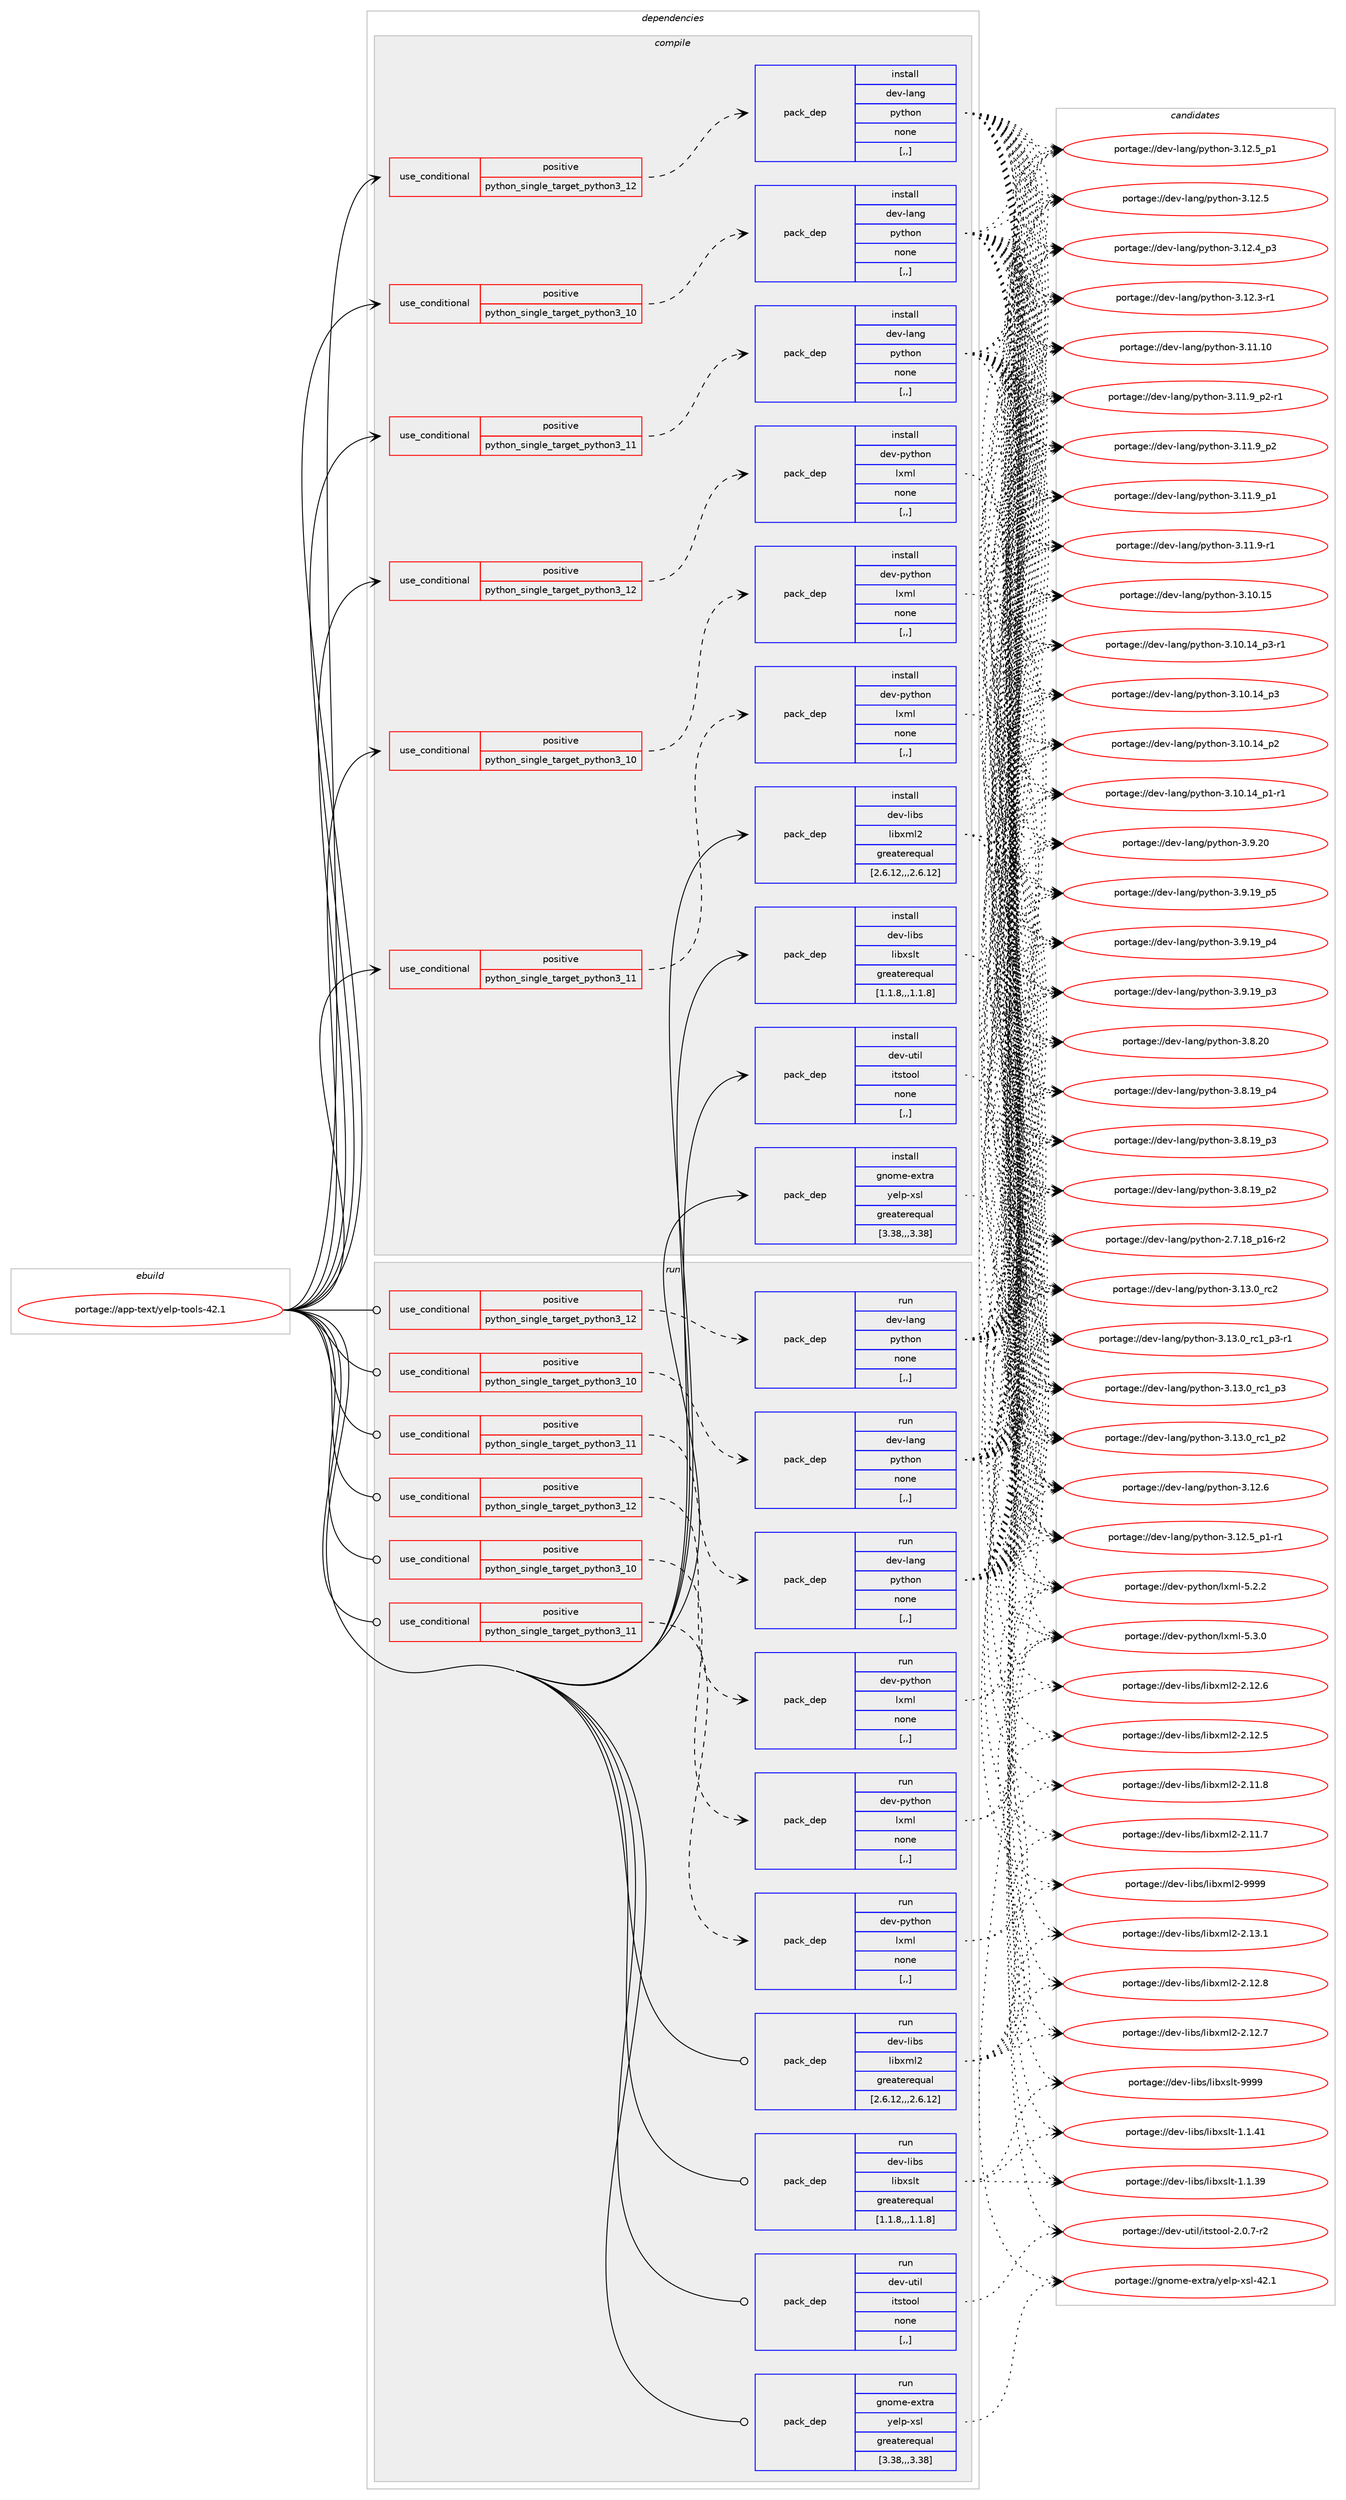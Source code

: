 digraph prolog {

# *************
# Graph options
# *************

newrank=true;
concentrate=true;
compound=true;
graph [rankdir=LR,fontname=Helvetica,fontsize=10,ranksep=1.5];#, ranksep=2.5, nodesep=0.2];
edge  [arrowhead=vee];
node  [fontname=Helvetica,fontsize=10];

# **********
# The ebuild
# **********

subgraph cluster_leftcol {
color=gray;
label=<<i>ebuild</i>>;
id [label="portage://app-text/yelp-tools-42.1", color=red, width=4, href="../app-text/yelp-tools-42.1.svg"];
}

# ****************
# The dependencies
# ****************

subgraph cluster_midcol {
color=gray;
label=<<i>dependencies</i>>;
subgraph cluster_compile {
fillcolor="#eeeeee";
style=filled;
label=<<i>compile</i>>;
subgraph cond146148 {
dependency554100 [label=<<TABLE BORDER="0" CELLBORDER="1" CELLSPACING="0" CELLPADDING="4"><TR><TD ROWSPAN="3" CELLPADDING="10">use_conditional</TD></TR><TR><TD>positive</TD></TR><TR><TD>python_single_target_python3_10</TD></TR></TABLE>>, shape=none, color=red];
subgraph pack403832 {
dependency554101 [label=<<TABLE BORDER="0" CELLBORDER="1" CELLSPACING="0" CELLPADDING="4" WIDTH="220"><TR><TD ROWSPAN="6" CELLPADDING="30">pack_dep</TD></TR><TR><TD WIDTH="110">install</TD></TR><TR><TD>dev-lang</TD></TR><TR><TD>python</TD></TR><TR><TD>none</TD></TR><TR><TD>[,,]</TD></TR></TABLE>>, shape=none, color=blue];
}
dependency554100:e -> dependency554101:w [weight=20,style="dashed",arrowhead="vee"];
}
id:e -> dependency554100:w [weight=20,style="solid",arrowhead="vee"];
subgraph cond146149 {
dependency554102 [label=<<TABLE BORDER="0" CELLBORDER="1" CELLSPACING="0" CELLPADDING="4"><TR><TD ROWSPAN="3" CELLPADDING="10">use_conditional</TD></TR><TR><TD>positive</TD></TR><TR><TD>python_single_target_python3_10</TD></TR></TABLE>>, shape=none, color=red];
subgraph pack403833 {
dependency554103 [label=<<TABLE BORDER="0" CELLBORDER="1" CELLSPACING="0" CELLPADDING="4" WIDTH="220"><TR><TD ROWSPAN="6" CELLPADDING="30">pack_dep</TD></TR><TR><TD WIDTH="110">install</TD></TR><TR><TD>dev-python</TD></TR><TR><TD>lxml</TD></TR><TR><TD>none</TD></TR><TR><TD>[,,]</TD></TR></TABLE>>, shape=none, color=blue];
}
dependency554102:e -> dependency554103:w [weight=20,style="dashed",arrowhead="vee"];
}
id:e -> dependency554102:w [weight=20,style="solid",arrowhead="vee"];
subgraph cond146150 {
dependency554104 [label=<<TABLE BORDER="0" CELLBORDER="1" CELLSPACING="0" CELLPADDING="4"><TR><TD ROWSPAN="3" CELLPADDING="10">use_conditional</TD></TR><TR><TD>positive</TD></TR><TR><TD>python_single_target_python3_11</TD></TR></TABLE>>, shape=none, color=red];
subgraph pack403834 {
dependency554105 [label=<<TABLE BORDER="0" CELLBORDER="1" CELLSPACING="0" CELLPADDING="4" WIDTH="220"><TR><TD ROWSPAN="6" CELLPADDING="30">pack_dep</TD></TR><TR><TD WIDTH="110">install</TD></TR><TR><TD>dev-lang</TD></TR><TR><TD>python</TD></TR><TR><TD>none</TD></TR><TR><TD>[,,]</TD></TR></TABLE>>, shape=none, color=blue];
}
dependency554104:e -> dependency554105:w [weight=20,style="dashed",arrowhead="vee"];
}
id:e -> dependency554104:w [weight=20,style="solid",arrowhead="vee"];
subgraph cond146151 {
dependency554106 [label=<<TABLE BORDER="0" CELLBORDER="1" CELLSPACING="0" CELLPADDING="4"><TR><TD ROWSPAN="3" CELLPADDING="10">use_conditional</TD></TR><TR><TD>positive</TD></TR><TR><TD>python_single_target_python3_11</TD></TR></TABLE>>, shape=none, color=red];
subgraph pack403835 {
dependency554107 [label=<<TABLE BORDER="0" CELLBORDER="1" CELLSPACING="0" CELLPADDING="4" WIDTH="220"><TR><TD ROWSPAN="6" CELLPADDING="30">pack_dep</TD></TR><TR><TD WIDTH="110">install</TD></TR><TR><TD>dev-python</TD></TR><TR><TD>lxml</TD></TR><TR><TD>none</TD></TR><TR><TD>[,,]</TD></TR></TABLE>>, shape=none, color=blue];
}
dependency554106:e -> dependency554107:w [weight=20,style="dashed",arrowhead="vee"];
}
id:e -> dependency554106:w [weight=20,style="solid",arrowhead="vee"];
subgraph cond146152 {
dependency554108 [label=<<TABLE BORDER="0" CELLBORDER="1" CELLSPACING="0" CELLPADDING="4"><TR><TD ROWSPAN="3" CELLPADDING="10">use_conditional</TD></TR><TR><TD>positive</TD></TR><TR><TD>python_single_target_python3_12</TD></TR></TABLE>>, shape=none, color=red];
subgraph pack403836 {
dependency554109 [label=<<TABLE BORDER="0" CELLBORDER="1" CELLSPACING="0" CELLPADDING="4" WIDTH="220"><TR><TD ROWSPAN="6" CELLPADDING="30">pack_dep</TD></TR><TR><TD WIDTH="110">install</TD></TR><TR><TD>dev-lang</TD></TR><TR><TD>python</TD></TR><TR><TD>none</TD></TR><TR><TD>[,,]</TD></TR></TABLE>>, shape=none, color=blue];
}
dependency554108:e -> dependency554109:w [weight=20,style="dashed",arrowhead="vee"];
}
id:e -> dependency554108:w [weight=20,style="solid",arrowhead="vee"];
subgraph cond146153 {
dependency554110 [label=<<TABLE BORDER="0" CELLBORDER="1" CELLSPACING="0" CELLPADDING="4"><TR><TD ROWSPAN="3" CELLPADDING="10">use_conditional</TD></TR><TR><TD>positive</TD></TR><TR><TD>python_single_target_python3_12</TD></TR></TABLE>>, shape=none, color=red];
subgraph pack403837 {
dependency554111 [label=<<TABLE BORDER="0" CELLBORDER="1" CELLSPACING="0" CELLPADDING="4" WIDTH="220"><TR><TD ROWSPAN="6" CELLPADDING="30">pack_dep</TD></TR><TR><TD WIDTH="110">install</TD></TR><TR><TD>dev-python</TD></TR><TR><TD>lxml</TD></TR><TR><TD>none</TD></TR><TR><TD>[,,]</TD></TR></TABLE>>, shape=none, color=blue];
}
dependency554110:e -> dependency554111:w [weight=20,style="dashed",arrowhead="vee"];
}
id:e -> dependency554110:w [weight=20,style="solid",arrowhead="vee"];
subgraph pack403838 {
dependency554112 [label=<<TABLE BORDER="0" CELLBORDER="1" CELLSPACING="0" CELLPADDING="4" WIDTH="220"><TR><TD ROWSPAN="6" CELLPADDING="30">pack_dep</TD></TR><TR><TD WIDTH="110">install</TD></TR><TR><TD>dev-libs</TD></TR><TR><TD>libxml2</TD></TR><TR><TD>greaterequal</TD></TR><TR><TD>[2.6.12,,,2.6.12]</TD></TR></TABLE>>, shape=none, color=blue];
}
id:e -> dependency554112:w [weight=20,style="solid",arrowhead="vee"];
subgraph pack403839 {
dependency554113 [label=<<TABLE BORDER="0" CELLBORDER="1" CELLSPACING="0" CELLPADDING="4" WIDTH="220"><TR><TD ROWSPAN="6" CELLPADDING="30">pack_dep</TD></TR><TR><TD WIDTH="110">install</TD></TR><TR><TD>dev-libs</TD></TR><TR><TD>libxslt</TD></TR><TR><TD>greaterequal</TD></TR><TR><TD>[1.1.8,,,1.1.8]</TD></TR></TABLE>>, shape=none, color=blue];
}
id:e -> dependency554113:w [weight=20,style="solid",arrowhead="vee"];
subgraph pack403840 {
dependency554114 [label=<<TABLE BORDER="0" CELLBORDER="1" CELLSPACING="0" CELLPADDING="4" WIDTH="220"><TR><TD ROWSPAN="6" CELLPADDING="30">pack_dep</TD></TR><TR><TD WIDTH="110">install</TD></TR><TR><TD>dev-util</TD></TR><TR><TD>itstool</TD></TR><TR><TD>none</TD></TR><TR><TD>[,,]</TD></TR></TABLE>>, shape=none, color=blue];
}
id:e -> dependency554114:w [weight=20,style="solid",arrowhead="vee"];
subgraph pack403841 {
dependency554115 [label=<<TABLE BORDER="0" CELLBORDER="1" CELLSPACING="0" CELLPADDING="4" WIDTH="220"><TR><TD ROWSPAN="6" CELLPADDING="30">pack_dep</TD></TR><TR><TD WIDTH="110">install</TD></TR><TR><TD>gnome-extra</TD></TR><TR><TD>yelp-xsl</TD></TR><TR><TD>greaterequal</TD></TR><TR><TD>[3.38,,,3.38]</TD></TR></TABLE>>, shape=none, color=blue];
}
id:e -> dependency554115:w [weight=20,style="solid",arrowhead="vee"];
}
subgraph cluster_compileandrun {
fillcolor="#eeeeee";
style=filled;
label=<<i>compile and run</i>>;
}
subgraph cluster_run {
fillcolor="#eeeeee";
style=filled;
label=<<i>run</i>>;
subgraph cond146154 {
dependency554116 [label=<<TABLE BORDER="0" CELLBORDER="1" CELLSPACING="0" CELLPADDING="4"><TR><TD ROWSPAN="3" CELLPADDING="10">use_conditional</TD></TR><TR><TD>positive</TD></TR><TR><TD>python_single_target_python3_10</TD></TR></TABLE>>, shape=none, color=red];
subgraph pack403842 {
dependency554117 [label=<<TABLE BORDER="0" CELLBORDER="1" CELLSPACING="0" CELLPADDING="4" WIDTH="220"><TR><TD ROWSPAN="6" CELLPADDING="30">pack_dep</TD></TR><TR><TD WIDTH="110">run</TD></TR><TR><TD>dev-lang</TD></TR><TR><TD>python</TD></TR><TR><TD>none</TD></TR><TR><TD>[,,]</TD></TR></TABLE>>, shape=none, color=blue];
}
dependency554116:e -> dependency554117:w [weight=20,style="dashed",arrowhead="vee"];
}
id:e -> dependency554116:w [weight=20,style="solid",arrowhead="odot"];
subgraph cond146155 {
dependency554118 [label=<<TABLE BORDER="0" CELLBORDER="1" CELLSPACING="0" CELLPADDING="4"><TR><TD ROWSPAN="3" CELLPADDING="10">use_conditional</TD></TR><TR><TD>positive</TD></TR><TR><TD>python_single_target_python3_10</TD></TR></TABLE>>, shape=none, color=red];
subgraph pack403843 {
dependency554119 [label=<<TABLE BORDER="0" CELLBORDER="1" CELLSPACING="0" CELLPADDING="4" WIDTH="220"><TR><TD ROWSPAN="6" CELLPADDING="30">pack_dep</TD></TR><TR><TD WIDTH="110">run</TD></TR><TR><TD>dev-python</TD></TR><TR><TD>lxml</TD></TR><TR><TD>none</TD></TR><TR><TD>[,,]</TD></TR></TABLE>>, shape=none, color=blue];
}
dependency554118:e -> dependency554119:w [weight=20,style="dashed",arrowhead="vee"];
}
id:e -> dependency554118:w [weight=20,style="solid",arrowhead="odot"];
subgraph cond146156 {
dependency554120 [label=<<TABLE BORDER="0" CELLBORDER="1" CELLSPACING="0" CELLPADDING="4"><TR><TD ROWSPAN="3" CELLPADDING="10">use_conditional</TD></TR><TR><TD>positive</TD></TR><TR><TD>python_single_target_python3_11</TD></TR></TABLE>>, shape=none, color=red];
subgraph pack403844 {
dependency554121 [label=<<TABLE BORDER="0" CELLBORDER="1" CELLSPACING="0" CELLPADDING="4" WIDTH="220"><TR><TD ROWSPAN="6" CELLPADDING="30">pack_dep</TD></TR><TR><TD WIDTH="110">run</TD></TR><TR><TD>dev-lang</TD></TR><TR><TD>python</TD></TR><TR><TD>none</TD></TR><TR><TD>[,,]</TD></TR></TABLE>>, shape=none, color=blue];
}
dependency554120:e -> dependency554121:w [weight=20,style="dashed",arrowhead="vee"];
}
id:e -> dependency554120:w [weight=20,style="solid",arrowhead="odot"];
subgraph cond146157 {
dependency554122 [label=<<TABLE BORDER="0" CELLBORDER="1" CELLSPACING="0" CELLPADDING="4"><TR><TD ROWSPAN="3" CELLPADDING="10">use_conditional</TD></TR><TR><TD>positive</TD></TR><TR><TD>python_single_target_python3_11</TD></TR></TABLE>>, shape=none, color=red];
subgraph pack403845 {
dependency554123 [label=<<TABLE BORDER="0" CELLBORDER="1" CELLSPACING="0" CELLPADDING="4" WIDTH="220"><TR><TD ROWSPAN="6" CELLPADDING="30">pack_dep</TD></TR><TR><TD WIDTH="110">run</TD></TR><TR><TD>dev-python</TD></TR><TR><TD>lxml</TD></TR><TR><TD>none</TD></TR><TR><TD>[,,]</TD></TR></TABLE>>, shape=none, color=blue];
}
dependency554122:e -> dependency554123:w [weight=20,style="dashed",arrowhead="vee"];
}
id:e -> dependency554122:w [weight=20,style="solid",arrowhead="odot"];
subgraph cond146158 {
dependency554124 [label=<<TABLE BORDER="0" CELLBORDER="1" CELLSPACING="0" CELLPADDING="4"><TR><TD ROWSPAN="3" CELLPADDING="10">use_conditional</TD></TR><TR><TD>positive</TD></TR><TR><TD>python_single_target_python3_12</TD></TR></TABLE>>, shape=none, color=red];
subgraph pack403846 {
dependency554125 [label=<<TABLE BORDER="0" CELLBORDER="1" CELLSPACING="0" CELLPADDING="4" WIDTH="220"><TR><TD ROWSPAN="6" CELLPADDING="30">pack_dep</TD></TR><TR><TD WIDTH="110">run</TD></TR><TR><TD>dev-lang</TD></TR><TR><TD>python</TD></TR><TR><TD>none</TD></TR><TR><TD>[,,]</TD></TR></TABLE>>, shape=none, color=blue];
}
dependency554124:e -> dependency554125:w [weight=20,style="dashed",arrowhead="vee"];
}
id:e -> dependency554124:w [weight=20,style="solid",arrowhead="odot"];
subgraph cond146159 {
dependency554126 [label=<<TABLE BORDER="0" CELLBORDER="1" CELLSPACING="0" CELLPADDING="4"><TR><TD ROWSPAN="3" CELLPADDING="10">use_conditional</TD></TR><TR><TD>positive</TD></TR><TR><TD>python_single_target_python3_12</TD></TR></TABLE>>, shape=none, color=red];
subgraph pack403847 {
dependency554127 [label=<<TABLE BORDER="0" CELLBORDER="1" CELLSPACING="0" CELLPADDING="4" WIDTH="220"><TR><TD ROWSPAN="6" CELLPADDING="30">pack_dep</TD></TR><TR><TD WIDTH="110">run</TD></TR><TR><TD>dev-python</TD></TR><TR><TD>lxml</TD></TR><TR><TD>none</TD></TR><TR><TD>[,,]</TD></TR></TABLE>>, shape=none, color=blue];
}
dependency554126:e -> dependency554127:w [weight=20,style="dashed",arrowhead="vee"];
}
id:e -> dependency554126:w [weight=20,style="solid",arrowhead="odot"];
subgraph pack403848 {
dependency554128 [label=<<TABLE BORDER="0" CELLBORDER="1" CELLSPACING="0" CELLPADDING="4" WIDTH="220"><TR><TD ROWSPAN="6" CELLPADDING="30">pack_dep</TD></TR><TR><TD WIDTH="110">run</TD></TR><TR><TD>dev-libs</TD></TR><TR><TD>libxml2</TD></TR><TR><TD>greaterequal</TD></TR><TR><TD>[2.6.12,,,2.6.12]</TD></TR></TABLE>>, shape=none, color=blue];
}
id:e -> dependency554128:w [weight=20,style="solid",arrowhead="odot"];
subgraph pack403849 {
dependency554129 [label=<<TABLE BORDER="0" CELLBORDER="1" CELLSPACING="0" CELLPADDING="4" WIDTH="220"><TR><TD ROWSPAN="6" CELLPADDING="30">pack_dep</TD></TR><TR><TD WIDTH="110">run</TD></TR><TR><TD>dev-libs</TD></TR><TR><TD>libxslt</TD></TR><TR><TD>greaterequal</TD></TR><TR><TD>[1.1.8,,,1.1.8]</TD></TR></TABLE>>, shape=none, color=blue];
}
id:e -> dependency554129:w [weight=20,style="solid",arrowhead="odot"];
subgraph pack403850 {
dependency554130 [label=<<TABLE BORDER="0" CELLBORDER="1" CELLSPACING="0" CELLPADDING="4" WIDTH="220"><TR><TD ROWSPAN="6" CELLPADDING="30">pack_dep</TD></TR><TR><TD WIDTH="110">run</TD></TR><TR><TD>dev-util</TD></TR><TR><TD>itstool</TD></TR><TR><TD>none</TD></TR><TR><TD>[,,]</TD></TR></TABLE>>, shape=none, color=blue];
}
id:e -> dependency554130:w [weight=20,style="solid",arrowhead="odot"];
subgraph pack403851 {
dependency554131 [label=<<TABLE BORDER="0" CELLBORDER="1" CELLSPACING="0" CELLPADDING="4" WIDTH="220"><TR><TD ROWSPAN="6" CELLPADDING="30">pack_dep</TD></TR><TR><TD WIDTH="110">run</TD></TR><TR><TD>gnome-extra</TD></TR><TR><TD>yelp-xsl</TD></TR><TR><TD>greaterequal</TD></TR><TR><TD>[3.38,,,3.38]</TD></TR></TABLE>>, shape=none, color=blue];
}
id:e -> dependency554131:w [weight=20,style="solid",arrowhead="odot"];
}
}

# **************
# The candidates
# **************

subgraph cluster_choices {
rank=same;
color=gray;
label=<<i>candidates</i>>;

subgraph choice403832 {
color=black;
nodesep=1;
choice10010111845108971101034711212111610411111045514649514648951149950 [label="portage://dev-lang/python-3.13.0_rc2", color=red, width=4,href="../dev-lang/python-3.13.0_rc2.svg"];
choice1001011184510897110103471121211161041111104551464951464895114994995112514511449 [label="portage://dev-lang/python-3.13.0_rc1_p3-r1", color=red, width=4,href="../dev-lang/python-3.13.0_rc1_p3-r1.svg"];
choice100101118451089711010347112121116104111110455146495146489511499499511251 [label="portage://dev-lang/python-3.13.0_rc1_p3", color=red, width=4,href="../dev-lang/python-3.13.0_rc1_p3.svg"];
choice100101118451089711010347112121116104111110455146495146489511499499511250 [label="portage://dev-lang/python-3.13.0_rc1_p2", color=red, width=4,href="../dev-lang/python-3.13.0_rc1_p2.svg"];
choice10010111845108971101034711212111610411111045514649504654 [label="portage://dev-lang/python-3.12.6", color=red, width=4,href="../dev-lang/python-3.12.6.svg"];
choice1001011184510897110103471121211161041111104551464950465395112494511449 [label="portage://dev-lang/python-3.12.5_p1-r1", color=red, width=4,href="../dev-lang/python-3.12.5_p1-r1.svg"];
choice100101118451089711010347112121116104111110455146495046539511249 [label="portage://dev-lang/python-3.12.5_p1", color=red, width=4,href="../dev-lang/python-3.12.5_p1.svg"];
choice10010111845108971101034711212111610411111045514649504653 [label="portage://dev-lang/python-3.12.5", color=red, width=4,href="../dev-lang/python-3.12.5.svg"];
choice100101118451089711010347112121116104111110455146495046529511251 [label="portage://dev-lang/python-3.12.4_p3", color=red, width=4,href="../dev-lang/python-3.12.4_p3.svg"];
choice100101118451089711010347112121116104111110455146495046514511449 [label="portage://dev-lang/python-3.12.3-r1", color=red, width=4,href="../dev-lang/python-3.12.3-r1.svg"];
choice1001011184510897110103471121211161041111104551464949464948 [label="portage://dev-lang/python-3.11.10", color=red, width=4,href="../dev-lang/python-3.11.10.svg"];
choice1001011184510897110103471121211161041111104551464949465795112504511449 [label="portage://dev-lang/python-3.11.9_p2-r1", color=red, width=4,href="../dev-lang/python-3.11.9_p2-r1.svg"];
choice100101118451089711010347112121116104111110455146494946579511250 [label="portage://dev-lang/python-3.11.9_p2", color=red, width=4,href="../dev-lang/python-3.11.9_p2.svg"];
choice100101118451089711010347112121116104111110455146494946579511249 [label="portage://dev-lang/python-3.11.9_p1", color=red, width=4,href="../dev-lang/python-3.11.9_p1.svg"];
choice100101118451089711010347112121116104111110455146494946574511449 [label="portage://dev-lang/python-3.11.9-r1", color=red, width=4,href="../dev-lang/python-3.11.9-r1.svg"];
choice1001011184510897110103471121211161041111104551464948464953 [label="portage://dev-lang/python-3.10.15", color=red, width=4,href="../dev-lang/python-3.10.15.svg"];
choice100101118451089711010347112121116104111110455146494846495295112514511449 [label="portage://dev-lang/python-3.10.14_p3-r1", color=red, width=4,href="../dev-lang/python-3.10.14_p3-r1.svg"];
choice10010111845108971101034711212111610411111045514649484649529511251 [label="portage://dev-lang/python-3.10.14_p3", color=red, width=4,href="../dev-lang/python-3.10.14_p3.svg"];
choice10010111845108971101034711212111610411111045514649484649529511250 [label="portage://dev-lang/python-3.10.14_p2", color=red, width=4,href="../dev-lang/python-3.10.14_p2.svg"];
choice100101118451089711010347112121116104111110455146494846495295112494511449 [label="portage://dev-lang/python-3.10.14_p1-r1", color=red, width=4,href="../dev-lang/python-3.10.14_p1-r1.svg"];
choice10010111845108971101034711212111610411111045514657465048 [label="portage://dev-lang/python-3.9.20", color=red, width=4,href="../dev-lang/python-3.9.20.svg"];
choice100101118451089711010347112121116104111110455146574649579511253 [label="portage://dev-lang/python-3.9.19_p5", color=red, width=4,href="../dev-lang/python-3.9.19_p5.svg"];
choice100101118451089711010347112121116104111110455146574649579511252 [label="portage://dev-lang/python-3.9.19_p4", color=red, width=4,href="../dev-lang/python-3.9.19_p4.svg"];
choice100101118451089711010347112121116104111110455146574649579511251 [label="portage://dev-lang/python-3.9.19_p3", color=red, width=4,href="../dev-lang/python-3.9.19_p3.svg"];
choice10010111845108971101034711212111610411111045514656465048 [label="portage://dev-lang/python-3.8.20", color=red, width=4,href="../dev-lang/python-3.8.20.svg"];
choice100101118451089711010347112121116104111110455146564649579511252 [label="portage://dev-lang/python-3.8.19_p4", color=red, width=4,href="../dev-lang/python-3.8.19_p4.svg"];
choice100101118451089711010347112121116104111110455146564649579511251 [label="portage://dev-lang/python-3.8.19_p3", color=red, width=4,href="../dev-lang/python-3.8.19_p3.svg"];
choice100101118451089711010347112121116104111110455146564649579511250 [label="portage://dev-lang/python-3.8.19_p2", color=red, width=4,href="../dev-lang/python-3.8.19_p2.svg"];
choice100101118451089711010347112121116104111110455046554649569511249544511450 [label="portage://dev-lang/python-2.7.18_p16-r2", color=red, width=4,href="../dev-lang/python-2.7.18_p16-r2.svg"];
dependency554101:e -> choice10010111845108971101034711212111610411111045514649514648951149950:w [style=dotted,weight="100"];
dependency554101:e -> choice1001011184510897110103471121211161041111104551464951464895114994995112514511449:w [style=dotted,weight="100"];
dependency554101:e -> choice100101118451089711010347112121116104111110455146495146489511499499511251:w [style=dotted,weight="100"];
dependency554101:e -> choice100101118451089711010347112121116104111110455146495146489511499499511250:w [style=dotted,weight="100"];
dependency554101:e -> choice10010111845108971101034711212111610411111045514649504654:w [style=dotted,weight="100"];
dependency554101:e -> choice1001011184510897110103471121211161041111104551464950465395112494511449:w [style=dotted,weight="100"];
dependency554101:e -> choice100101118451089711010347112121116104111110455146495046539511249:w [style=dotted,weight="100"];
dependency554101:e -> choice10010111845108971101034711212111610411111045514649504653:w [style=dotted,weight="100"];
dependency554101:e -> choice100101118451089711010347112121116104111110455146495046529511251:w [style=dotted,weight="100"];
dependency554101:e -> choice100101118451089711010347112121116104111110455146495046514511449:w [style=dotted,weight="100"];
dependency554101:e -> choice1001011184510897110103471121211161041111104551464949464948:w [style=dotted,weight="100"];
dependency554101:e -> choice1001011184510897110103471121211161041111104551464949465795112504511449:w [style=dotted,weight="100"];
dependency554101:e -> choice100101118451089711010347112121116104111110455146494946579511250:w [style=dotted,weight="100"];
dependency554101:e -> choice100101118451089711010347112121116104111110455146494946579511249:w [style=dotted,weight="100"];
dependency554101:e -> choice100101118451089711010347112121116104111110455146494946574511449:w [style=dotted,weight="100"];
dependency554101:e -> choice1001011184510897110103471121211161041111104551464948464953:w [style=dotted,weight="100"];
dependency554101:e -> choice100101118451089711010347112121116104111110455146494846495295112514511449:w [style=dotted,weight="100"];
dependency554101:e -> choice10010111845108971101034711212111610411111045514649484649529511251:w [style=dotted,weight="100"];
dependency554101:e -> choice10010111845108971101034711212111610411111045514649484649529511250:w [style=dotted,weight="100"];
dependency554101:e -> choice100101118451089711010347112121116104111110455146494846495295112494511449:w [style=dotted,weight="100"];
dependency554101:e -> choice10010111845108971101034711212111610411111045514657465048:w [style=dotted,weight="100"];
dependency554101:e -> choice100101118451089711010347112121116104111110455146574649579511253:w [style=dotted,weight="100"];
dependency554101:e -> choice100101118451089711010347112121116104111110455146574649579511252:w [style=dotted,weight="100"];
dependency554101:e -> choice100101118451089711010347112121116104111110455146574649579511251:w [style=dotted,weight="100"];
dependency554101:e -> choice10010111845108971101034711212111610411111045514656465048:w [style=dotted,weight="100"];
dependency554101:e -> choice100101118451089711010347112121116104111110455146564649579511252:w [style=dotted,weight="100"];
dependency554101:e -> choice100101118451089711010347112121116104111110455146564649579511251:w [style=dotted,weight="100"];
dependency554101:e -> choice100101118451089711010347112121116104111110455146564649579511250:w [style=dotted,weight="100"];
dependency554101:e -> choice100101118451089711010347112121116104111110455046554649569511249544511450:w [style=dotted,weight="100"];
}
subgraph choice403833 {
color=black;
nodesep=1;
choice1001011184511212111610411111047108120109108455346514648 [label="portage://dev-python/lxml-5.3.0", color=red, width=4,href="../dev-python/lxml-5.3.0.svg"];
choice1001011184511212111610411111047108120109108455346504650 [label="portage://dev-python/lxml-5.2.2", color=red, width=4,href="../dev-python/lxml-5.2.2.svg"];
dependency554103:e -> choice1001011184511212111610411111047108120109108455346514648:w [style=dotted,weight="100"];
dependency554103:e -> choice1001011184511212111610411111047108120109108455346504650:w [style=dotted,weight="100"];
}
subgraph choice403834 {
color=black;
nodesep=1;
choice10010111845108971101034711212111610411111045514649514648951149950 [label="portage://dev-lang/python-3.13.0_rc2", color=red, width=4,href="../dev-lang/python-3.13.0_rc2.svg"];
choice1001011184510897110103471121211161041111104551464951464895114994995112514511449 [label="portage://dev-lang/python-3.13.0_rc1_p3-r1", color=red, width=4,href="../dev-lang/python-3.13.0_rc1_p3-r1.svg"];
choice100101118451089711010347112121116104111110455146495146489511499499511251 [label="portage://dev-lang/python-3.13.0_rc1_p3", color=red, width=4,href="../dev-lang/python-3.13.0_rc1_p3.svg"];
choice100101118451089711010347112121116104111110455146495146489511499499511250 [label="portage://dev-lang/python-3.13.0_rc1_p2", color=red, width=4,href="../dev-lang/python-3.13.0_rc1_p2.svg"];
choice10010111845108971101034711212111610411111045514649504654 [label="portage://dev-lang/python-3.12.6", color=red, width=4,href="../dev-lang/python-3.12.6.svg"];
choice1001011184510897110103471121211161041111104551464950465395112494511449 [label="portage://dev-lang/python-3.12.5_p1-r1", color=red, width=4,href="../dev-lang/python-3.12.5_p1-r1.svg"];
choice100101118451089711010347112121116104111110455146495046539511249 [label="portage://dev-lang/python-3.12.5_p1", color=red, width=4,href="../dev-lang/python-3.12.5_p1.svg"];
choice10010111845108971101034711212111610411111045514649504653 [label="portage://dev-lang/python-3.12.5", color=red, width=4,href="../dev-lang/python-3.12.5.svg"];
choice100101118451089711010347112121116104111110455146495046529511251 [label="portage://dev-lang/python-3.12.4_p3", color=red, width=4,href="../dev-lang/python-3.12.4_p3.svg"];
choice100101118451089711010347112121116104111110455146495046514511449 [label="portage://dev-lang/python-3.12.3-r1", color=red, width=4,href="../dev-lang/python-3.12.3-r1.svg"];
choice1001011184510897110103471121211161041111104551464949464948 [label="portage://dev-lang/python-3.11.10", color=red, width=4,href="../dev-lang/python-3.11.10.svg"];
choice1001011184510897110103471121211161041111104551464949465795112504511449 [label="portage://dev-lang/python-3.11.9_p2-r1", color=red, width=4,href="../dev-lang/python-3.11.9_p2-r1.svg"];
choice100101118451089711010347112121116104111110455146494946579511250 [label="portage://dev-lang/python-3.11.9_p2", color=red, width=4,href="../dev-lang/python-3.11.9_p2.svg"];
choice100101118451089711010347112121116104111110455146494946579511249 [label="portage://dev-lang/python-3.11.9_p1", color=red, width=4,href="../dev-lang/python-3.11.9_p1.svg"];
choice100101118451089711010347112121116104111110455146494946574511449 [label="portage://dev-lang/python-3.11.9-r1", color=red, width=4,href="../dev-lang/python-3.11.9-r1.svg"];
choice1001011184510897110103471121211161041111104551464948464953 [label="portage://dev-lang/python-3.10.15", color=red, width=4,href="../dev-lang/python-3.10.15.svg"];
choice100101118451089711010347112121116104111110455146494846495295112514511449 [label="portage://dev-lang/python-3.10.14_p3-r1", color=red, width=4,href="../dev-lang/python-3.10.14_p3-r1.svg"];
choice10010111845108971101034711212111610411111045514649484649529511251 [label="portage://dev-lang/python-3.10.14_p3", color=red, width=4,href="../dev-lang/python-3.10.14_p3.svg"];
choice10010111845108971101034711212111610411111045514649484649529511250 [label="portage://dev-lang/python-3.10.14_p2", color=red, width=4,href="../dev-lang/python-3.10.14_p2.svg"];
choice100101118451089711010347112121116104111110455146494846495295112494511449 [label="portage://dev-lang/python-3.10.14_p1-r1", color=red, width=4,href="../dev-lang/python-3.10.14_p1-r1.svg"];
choice10010111845108971101034711212111610411111045514657465048 [label="portage://dev-lang/python-3.9.20", color=red, width=4,href="../dev-lang/python-3.9.20.svg"];
choice100101118451089711010347112121116104111110455146574649579511253 [label="portage://dev-lang/python-3.9.19_p5", color=red, width=4,href="../dev-lang/python-3.9.19_p5.svg"];
choice100101118451089711010347112121116104111110455146574649579511252 [label="portage://dev-lang/python-3.9.19_p4", color=red, width=4,href="../dev-lang/python-3.9.19_p4.svg"];
choice100101118451089711010347112121116104111110455146574649579511251 [label="portage://dev-lang/python-3.9.19_p3", color=red, width=4,href="../dev-lang/python-3.9.19_p3.svg"];
choice10010111845108971101034711212111610411111045514656465048 [label="portage://dev-lang/python-3.8.20", color=red, width=4,href="../dev-lang/python-3.8.20.svg"];
choice100101118451089711010347112121116104111110455146564649579511252 [label="portage://dev-lang/python-3.8.19_p4", color=red, width=4,href="../dev-lang/python-3.8.19_p4.svg"];
choice100101118451089711010347112121116104111110455146564649579511251 [label="portage://dev-lang/python-3.8.19_p3", color=red, width=4,href="../dev-lang/python-3.8.19_p3.svg"];
choice100101118451089711010347112121116104111110455146564649579511250 [label="portage://dev-lang/python-3.8.19_p2", color=red, width=4,href="../dev-lang/python-3.8.19_p2.svg"];
choice100101118451089711010347112121116104111110455046554649569511249544511450 [label="portage://dev-lang/python-2.7.18_p16-r2", color=red, width=4,href="../dev-lang/python-2.7.18_p16-r2.svg"];
dependency554105:e -> choice10010111845108971101034711212111610411111045514649514648951149950:w [style=dotted,weight="100"];
dependency554105:e -> choice1001011184510897110103471121211161041111104551464951464895114994995112514511449:w [style=dotted,weight="100"];
dependency554105:e -> choice100101118451089711010347112121116104111110455146495146489511499499511251:w [style=dotted,weight="100"];
dependency554105:e -> choice100101118451089711010347112121116104111110455146495146489511499499511250:w [style=dotted,weight="100"];
dependency554105:e -> choice10010111845108971101034711212111610411111045514649504654:w [style=dotted,weight="100"];
dependency554105:e -> choice1001011184510897110103471121211161041111104551464950465395112494511449:w [style=dotted,weight="100"];
dependency554105:e -> choice100101118451089711010347112121116104111110455146495046539511249:w [style=dotted,weight="100"];
dependency554105:e -> choice10010111845108971101034711212111610411111045514649504653:w [style=dotted,weight="100"];
dependency554105:e -> choice100101118451089711010347112121116104111110455146495046529511251:w [style=dotted,weight="100"];
dependency554105:e -> choice100101118451089711010347112121116104111110455146495046514511449:w [style=dotted,weight="100"];
dependency554105:e -> choice1001011184510897110103471121211161041111104551464949464948:w [style=dotted,weight="100"];
dependency554105:e -> choice1001011184510897110103471121211161041111104551464949465795112504511449:w [style=dotted,weight="100"];
dependency554105:e -> choice100101118451089711010347112121116104111110455146494946579511250:w [style=dotted,weight="100"];
dependency554105:e -> choice100101118451089711010347112121116104111110455146494946579511249:w [style=dotted,weight="100"];
dependency554105:e -> choice100101118451089711010347112121116104111110455146494946574511449:w [style=dotted,weight="100"];
dependency554105:e -> choice1001011184510897110103471121211161041111104551464948464953:w [style=dotted,weight="100"];
dependency554105:e -> choice100101118451089711010347112121116104111110455146494846495295112514511449:w [style=dotted,weight="100"];
dependency554105:e -> choice10010111845108971101034711212111610411111045514649484649529511251:w [style=dotted,weight="100"];
dependency554105:e -> choice10010111845108971101034711212111610411111045514649484649529511250:w [style=dotted,weight="100"];
dependency554105:e -> choice100101118451089711010347112121116104111110455146494846495295112494511449:w [style=dotted,weight="100"];
dependency554105:e -> choice10010111845108971101034711212111610411111045514657465048:w [style=dotted,weight="100"];
dependency554105:e -> choice100101118451089711010347112121116104111110455146574649579511253:w [style=dotted,weight="100"];
dependency554105:e -> choice100101118451089711010347112121116104111110455146574649579511252:w [style=dotted,weight="100"];
dependency554105:e -> choice100101118451089711010347112121116104111110455146574649579511251:w [style=dotted,weight="100"];
dependency554105:e -> choice10010111845108971101034711212111610411111045514656465048:w [style=dotted,weight="100"];
dependency554105:e -> choice100101118451089711010347112121116104111110455146564649579511252:w [style=dotted,weight="100"];
dependency554105:e -> choice100101118451089711010347112121116104111110455146564649579511251:w [style=dotted,weight="100"];
dependency554105:e -> choice100101118451089711010347112121116104111110455146564649579511250:w [style=dotted,weight="100"];
dependency554105:e -> choice100101118451089711010347112121116104111110455046554649569511249544511450:w [style=dotted,weight="100"];
}
subgraph choice403835 {
color=black;
nodesep=1;
choice1001011184511212111610411111047108120109108455346514648 [label="portage://dev-python/lxml-5.3.0", color=red, width=4,href="../dev-python/lxml-5.3.0.svg"];
choice1001011184511212111610411111047108120109108455346504650 [label="portage://dev-python/lxml-5.2.2", color=red, width=4,href="../dev-python/lxml-5.2.2.svg"];
dependency554107:e -> choice1001011184511212111610411111047108120109108455346514648:w [style=dotted,weight="100"];
dependency554107:e -> choice1001011184511212111610411111047108120109108455346504650:w [style=dotted,weight="100"];
}
subgraph choice403836 {
color=black;
nodesep=1;
choice10010111845108971101034711212111610411111045514649514648951149950 [label="portage://dev-lang/python-3.13.0_rc2", color=red, width=4,href="../dev-lang/python-3.13.0_rc2.svg"];
choice1001011184510897110103471121211161041111104551464951464895114994995112514511449 [label="portage://dev-lang/python-3.13.0_rc1_p3-r1", color=red, width=4,href="../dev-lang/python-3.13.0_rc1_p3-r1.svg"];
choice100101118451089711010347112121116104111110455146495146489511499499511251 [label="portage://dev-lang/python-3.13.0_rc1_p3", color=red, width=4,href="../dev-lang/python-3.13.0_rc1_p3.svg"];
choice100101118451089711010347112121116104111110455146495146489511499499511250 [label="portage://dev-lang/python-3.13.0_rc1_p2", color=red, width=4,href="../dev-lang/python-3.13.0_rc1_p2.svg"];
choice10010111845108971101034711212111610411111045514649504654 [label="portage://dev-lang/python-3.12.6", color=red, width=4,href="../dev-lang/python-3.12.6.svg"];
choice1001011184510897110103471121211161041111104551464950465395112494511449 [label="portage://dev-lang/python-3.12.5_p1-r1", color=red, width=4,href="../dev-lang/python-3.12.5_p1-r1.svg"];
choice100101118451089711010347112121116104111110455146495046539511249 [label="portage://dev-lang/python-3.12.5_p1", color=red, width=4,href="../dev-lang/python-3.12.5_p1.svg"];
choice10010111845108971101034711212111610411111045514649504653 [label="portage://dev-lang/python-3.12.5", color=red, width=4,href="../dev-lang/python-3.12.5.svg"];
choice100101118451089711010347112121116104111110455146495046529511251 [label="portage://dev-lang/python-3.12.4_p3", color=red, width=4,href="../dev-lang/python-3.12.4_p3.svg"];
choice100101118451089711010347112121116104111110455146495046514511449 [label="portage://dev-lang/python-3.12.3-r1", color=red, width=4,href="../dev-lang/python-3.12.3-r1.svg"];
choice1001011184510897110103471121211161041111104551464949464948 [label="portage://dev-lang/python-3.11.10", color=red, width=4,href="../dev-lang/python-3.11.10.svg"];
choice1001011184510897110103471121211161041111104551464949465795112504511449 [label="portage://dev-lang/python-3.11.9_p2-r1", color=red, width=4,href="../dev-lang/python-3.11.9_p2-r1.svg"];
choice100101118451089711010347112121116104111110455146494946579511250 [label="portage://dev-lang/python-3.11.9_p2", color=red, width=4,href="../dev-lang/python-3.11.9_p2.svg"];
choice100101118451089711010347112121116104111110455146494946579511249 [label="portage://dev-lang/python-3.11.9_p1", color=red, width=4,href="../dev-lang/python-3.11.9_p1.svg"];
choice100101118451089711010347112121116104111110455146494946574511449 [label="portage://dev-lang/python-3.11.9-r1", color=red, width=4,href="../dev-lang/python-3.11.9-r1.svg"];
choice1001011184510897110103471121211161041111104551464948464953 [label="portage://dev-lang/python-3.10.15", color=red, width=4,href="../dev-lang/python-3.10.15.svg"];
choice100101118451089711010347112121116104111110455146494846495295112514511449 [label="portage://dev-lang/python-3.10.14_p3-r1", color=red, width=4,href="../dev-lang/python-3.10.14_p3-r1.svg"];
choice10010111845108971101034711212111610411111045514649484649529511251 [label="portage://dev-lang/python-3.10.14_p3", color=red, width=4,href="../dev-lang/python-3.10.14_p3.svg"];
choice10010111845108971101034711212111610411111045514649484649529511250 [label="portage://dev-lang/python-3.10.14_p2", color=red, width=4,href="../dev-lang/python-3.10.14_p2.svg"];
choice100101118451089711010347112121116104111110455146494846495295112494511449 [label="portage://dev-lang/python-3.10.14_p1-r1", color=red, width=4,href="../dev-lang/python-3.10.14_p1-r1.svg"];
choice10010111845108971101034711212111610411111045514657465048 [label="portage://dev-lang/python-3.9.20", color=red, width=4,href="../dev-lang/python-3.9.20.svg"];
choice100101118451089711010347112121116104111110455146574649579511253 [label="portage://dev-lang/python-3.9.19_p5", color=red, width=4,href="../dev-lang/python-3.9.19_p5.svg"];
choice100101118451089711010347112121116104111110455146574649579511252 [label="portage://dev-lang/python-3.9.19_p4", color=red, width=4,href="../dev-lang/python-3.9.19_p4.svg"];
choice100101118451089711010347112121116104111110455146574649579511251 [label="portage://dev-lang/python-3.9.19_p3", color=red, width=4,href="../dev-lang/python-3.9.19_p3.svg"];
choice10010111845108971101034711212111610411111045514656465048 [label="portage://dev-lang/python-3.8.20", color=red, width=4,href="../dev-lang/python-3.8.20.svg"];
choice100101118451089711010347112121116104111110455146564649579511252 [label="portage://dev-lang/python-3.8.19_p4", color=red, width=4,href="../dev-lang/python-3.8.19_p4.svg"];
choice100101118451089711010347112121116104111110455146564649579511251 [label="portage://dev-lang/python-3.8.19_p3", color=red, width=4,href="../dev-lang/python-3.8.19_p3.svg"];
choice100101118451089711010347112121116104111110455146564649579511250 [label="portage://dev-lang/python-3.8.19_p2", color=red, width=4,href="../dev-lang/python-3.8.19_p2.svg"];
choice100101118451089711010347112121116104111110455046554649569511249544511450 [label="portage://dev-lang/python-2.7.18_p16-r2", color=red, width=4,href="../dev-lang/python-2.7.18_p16-r2.svg"];
dependency554109:e -> choice10010111845108971101034711212111610411111045514649514648951149950:w [style=dotted,weight="100"];
dependency554109:e -> choice1001011184510897110103471121211161041111104551464951464895114994995112514511449:w [style=dotted,weight="100"];
dependency554109:e -> choice100101118451089711010347112121116104111110455146495146489511499499511251:w [style=dotted,weight="100"];
dependency554109:e -> choice100101118451089711010347112121116104111110455146495146489511499499511250:w [style=dotted,weight="100"];
dependency554109:e -> choice10010111845108971101034711212111610411111045514649504654:w [style=dotted,weight="100"];
dependency554109:e -> choice1001011184510897110103471121211161041111104551464950465395112494511449:w [style=dotted,weight="100"];
dependency554109:e -> choice100101118451089711010347112121116104111110455146495046539511249:w [style=dotted,weight="100"];
dependency554109:e -> choice10010111845108971101034711212111610411111045514649504653:w [style=dotted,weight="100"];
dependency554109:e -> choice100101118451089711010347112121116104111110455146495046529511251:w [style=dotted,weight="100"];
dependency554109:e -> choice100101118451089711010347112121116104111110455146495046514511449:w [style=dotted,weight="100"];
dependency554109:e -> choice1001011184510897110103471121211161041111104551464949464948:w [style=dotted,weight="100"];
dependency554109:e -> choice1001011184510897110103471121211161041111104551464949465795112504511449:w [style=dotted,weight="100"];
dependency554109:e -> choice100101118451089711010347112121116104111110455146494946579511250:w [style=dotted,weight="100"];
dependency554109:e -> choice100101118451089711010347112121116104111110455146494946579511249:w [style=dotted,weight="100"];
dependency554109:e -> choice100101118451089711010347112121116104111110455146494946574511449:w [style=dotted,weight="100"];
dependency554109:e -> choice1001011184510897110103471121211161041111104551464948464953:w [style=dotted,weight="100"];
dependency554109:e -> choice100101118451089711010347112121116104111110455146494846495295112514511449:w [style=dotted,weight="100"];
dependency554109:e -> choice10010111845108971101034711212111610411111045514649484649529511251:w [style=dotted,weight="100"];
dependency554109:e -> choice10010111845108971101034711212111610411111045514649484649529511250:w [style=dotted,weight="100"];
dependency554109:e -> choice100101118451089711010347112121116104111110455146494846495295112494511449:w [style=dotted,weight="100"];
dependency554109:e -> choice10010111845108971101034711212111610411111045514657465048:w [style=dotted,weight="100"];
dependency554109:e -> choice100101118451089711010347112121116104111110455146574649579511253:w [style=dotted,weight="100"];
dependency554109:e -> choice100101118451089711010347112121116104111110455146574649579511252:w [style=dotted,weight="100"];
dependency554109:e -> choice100101118451089711010347112121116104111110455146574649579511251:w [style=dotted,weight="100"];
dependency554109:e -> choice10010111845108971101034711212111610411111045514656465048:w [style=dotted,weight="100"];
dependency554109:e -> choice100101118451089711010347112121116104111110455146564649579511252:w [style=dotted,weight="100"];
dependency554109:e -> choice100101118451089711010347112121116104111110455146564649579511251:w [style=dotted,weight="100"];
dependency554109:e -> choice100101118451089711010347112121116104111110455146564649579511250:w [style=dotted,weight="100"];
dependency554109:e -> choice100101118451089711010347112121116104111110455046554649569511249544511450:w [style=dotted,weight="100"];
}
subgraph choice403837 {
color=black;
nodesep=1;
choice1001011184511212111610411111047108120109108455346514648 [label="portage://dev-python/lxml-5.3.0", color=red, width=4,href="../dev-python/lxml-5.3.0.svg"];
choice1001011184511212111610411111047108120109108455346504650 [label="portage://dev-python/lxml-5.2.2", color=red, width=4,href="../dev-python/lxml-5.2.2.svg"];
dependency554111:e -> choice1001011184511212111610411111047108120109108455346514648:w [style=dotted,weight="100"];
dependency554111:e -> choice1001011184511212111610411111047108120109108455346504650:w [style=dotted,weight="100"];
}
subgraph choice403838 {
color=black;
nodesep=1;
choice10010111845108105981154710810598120109108504557575757 [label="portage://dev-libs/libxml2-9999", color=red, width=4,href="../dev-libs/libxml2-9999.svg"];
choice100101118451081059811547108105981201091085045504649514649 [label="portage://dev-libs/libxml2-2.13.1", color=red, width=4,href="../dev-libs/libxml2-2.13.1.svg"];
choice100101118451081059811547108105981201091085045504649504656 [label="portage://dev-libs/libxml2-2.12.8", color=red, width=4,href="../dev-libs/libxml2-2.12.8.svg"];
choice100101118451081059811547108105981201091085045504649504655 [label="portage://dev-libs/libxml2-2.12.7", color=red, width=4,href="../dev-libs/libxml2-2.12.7.svg"];
choice100101118451081059811547108105981201091085045504649504654 [label="portage://dev-libs/libxml2-2.12.6", color=red, width=4,href="../dev-libs/libxml2-2.12.6.svg"];
choice100101118451081059811547108105981201091085045504649504653 [label="portage://dev-libs/libxml2-2.12.5", color=red, width=4,href="../dev-libs/libxml2-2.12.5.svg"];
choice100101118451081059811547108105981201091085045504649494656 [label="portage://dev-libs/libxml2-2.11.8", color=red, width=4,href="../dev-libs/libxml2-2.11.8.svg"];
choice100101118451081059811547108105981201091085045504649494655 [label="portage://dev-libs/libxml2-2.11.7", color=red, width=4,href="../dev-libs/libxml2-2.11.7.svg"];
dependency554112:e -> choice10010111845108105981154710810598120109108504557575757:w [style=dotted,weight="100"];
dependency554112:e -> choice100101118451081059811547108105981201091085045504649514649:w [style=dotted,weight="100"];
dependency554112:e -> choice100101118451081059811547108105981201091085045504649504656:w [style=dotted,weight="100"];
dependency554112:e -> choice100101118451081059811547108105981201091085045504649504655:w [style=dotted,weight="100"];
dependency554112:e -> choice100101118451081059811547108105981201091085045504649504654:w [style=dotted,weight="100"];
dependency554112:e -> choice100101118451081059811547108105981201091085045504649504653:w [style=dotted,weight="100"];
dependency554112:e -> choice100101118451081059811547108105981201091085045504649494656:w [style=dotted,weight="100"];
dependency554112:e -> choice100101118451081059811547108105981201091085045504649494655:w [style=dotted,weight="100"];
}
subgraph choice403839 {
color=black;
nodesep=1;
choice100101118451081059811547108105981201151081164557575757 [label="portage://dev-libs/libxslt-9999", color=red, width=4,href="../dev-libs/libxslt-9999.svg"];
choice1001011184510810598115471081059812011510811645494649465249 [label="portage://dev-libs/libxslt-1.1.41", color=red, width=4,href="../dev-libs/libxslt-1.1.41.svg"];
choice1001011184510810598115471081059812011510811645494649465157 [label="portage://dev-libs/libxslt-1.1.39", color=red, width=4,href="../dev-libs/libxslt-1.1.39.svg"];
dependency554113:e -> choice100101118451081059811547108105981201151081164557575757:w [style=dotted,weight="100"];
dependency554113:e -> choice1001011184510810598115471081059812011510811645494649465249:w [style=dotted,weight="100"];
dependency554113:e -> choice1001011184510810598115471081059812011510811645494649465157:w [style=dotted,weight="100"];
}
subgraph choice403840 {
color=black;
nodesep=1;
choice10010111845117116105108471051161151161111111084550464846554511450 [label="portage://dev-util/itstool-2.0.7-r2", color=red, width=4,href="../dev-util/itstool-2.0.7-r2.svg"];
dependency554114:e -> choice10010111845117116105108471051161151161111111084550464846554511450:w [style=dotted,weight="100"];
}
subgraph choice403841 {
color=black;
nodesep=1;
choice103110111109101451011201161149747121101108112451201151084552504649 [label="portage://gnome-extra/yelp-xsl-42.1", color=red, width=4,href="../gnome-extra/yelp-xsl-42.1.svg"];
dependency554115:e -> choice103110111109101451011201161149747121101108112451201151084552504649:w [style=dotted,weight="100"];
}
subgraph choice403842 {
color=black;
nodesep=1;
choice10010111845108971101034711212111610411111045514649514648951149950 [label="portage://dev-lang/python-3.13.0_rc2", color=red, width=4,href="../dev-lang/python-3.13.0_rc2.svg"];
choice1001011184510897110103471121211161041111104551464951464895114994995112514511449 [label="portage://dev-lang/python-3.13.0_rc1_p3-r1", color=red, width=4,href="../dev-lang/python-3.13.0_rc1_p3-r1.svg"];
choice100101118451089711010347112121116104111110455146495146489511499499511251 [label="portage://dev-lang/python-3.13.0_rc1_p3", color=red, width=4,href="../dev-lang/python-3.13.0_rc1_p3.svg"];
choice100101118451089711010347112121116104111110455146495146489511499499511250 [label="portage://dev-lang/python-3.13.0_rc1_p2", color=red, width=4,href="../dev-lang/python-3.13.0_rc1_p2.svg"];
choice10010111845108971101034711212111610411111045514649504654 [label="portage://dev-lang/python-3.12.6", color=red, width=4,href="../dev-lang/python-3.12.6.svg"];
choice1001011184510897110103471121211161041111104551464950465395112494511449 [label="portage://dev-lang/python-3.12.5_p1-r1", color=red, width=4,href="../dev-lang/python-3.12.5_p1-r1.svg"];
choice100101118451089711010347112121116104111110455146495046539511249 [label="portage://dev-lang/python-3.12.5_p1", color=red, width=4,href="../dev-lang/python-3.12.5_p1.svg"];
choice10010111845108971101034711212111610411111045514649504653 [label="portage://dev-lang/python-3.12.5", color=red, width=4,href="../dev-lang/python-3.12.5.svg"];
choice100101118451089711010347112121116104111110455146495046529511251 [label="portage://dev-lang/python-3.12.4_p3", color=red, width=4,href="../dev-lang/python-3.12.4_p3.svg"];
choice100101118451089711010347112121116104111110455146495046514511449 [label="portage://dev-lang/python-3.12.3-r1", color=red, width=4,href="../dev-lang/python-3.12.3-r1.svg"];
choice1001011184510897110103471121211161041111104551464949464948 [label="portage://dev-lang/python-3.11.10", color=red, width=4,href="../dev-lang/python-3.11.10.svg"];
choice1001011184510897110103471121211161041111104551464949465795112504511449 [label="portage://dev-lang/python-3.11.9_p2-r1", color=red, width=4,href="../dev-lang/python-3.11.9_p2-r1.svg"];
choice100101118451089711010347112121116104111110455146494946579511250 [label="portage://dev-lang/python-3.11.9_p2", color=red, width=4,href="../dev-lang/python-3.11.9_p2.svg"];
choice100101118451089711010347112121116104111110455146494946579511249 [label="portage://dev-lang/python-3.11.9_p1", color=red, width=4,href="../dev-lang/python-3.11.9_p1.svg"];
choice100101118451089711010347112121116104111110455146494946574511449 [label="portage://dev-lang/python-3.11.9-r1", color=red, width=4,href="../dev-lang/python-3.11.9-r1.svg"];
choice1001011184510897110103471121211161041111104551464948464953 [label="portage://dev-lang/python-3.10.15", color=red, width=4,href="../dev-lang/python-3.10.15.svg"];
choice100101118451089711010347112121116104111110455146494846495295112514511449 [label="portage://dev-lang/python-3.10.14_p3-r1", color=red, width=4,href="../dev-lang/python-3.10.14_p3-r1.svg"];
choice10010111845108971101034711212111610411111045514649484649529511251 [label="portage://dev-lang/python-3.10.14_p3", color=red, width=4,href="../dev-lang/python-3.10.14_p3.svg"];
choice10010111845108971101034711212111610411111045514649484649529511250 [label="portage://dev-lang/python-3.10.14_p2", color=red, width=4,href="../dev-lang/python-3.10.14_p2.svg"];
choice100101118451089711010347112121116104111110455146494846495295112494511449 [label="portage://dev-lang/python-3.10.14_p1-r1", color=red, width=4,href="../dev-lang/python-3.10.14_p1-r1.svg"];
choice10010111845108971101034711212111610411111045514657465048 [label="portage://dev-lang/python-3.9.20", color=red, width=4,href="../dev-lang/python-3.9.20.svg"];
choice100101118451089711010347112121116104111110455146574649579511253 [label="portage://dev-lang/python-3.9.19_p5", color=red, width=4,href="../dev-lang/python-3.9.19_p5.svg"];
choice100101118451089711010347112121116104111110455146574649579511252 [label="portage://dev-lang/python-3.9.19_p4", color=red, width=4,href="../dev-lang/python-3.9.19_p4.svg"];
choice100101118451089711010347112121116104111110455146574649579511251 [label="portage://dev-lang/python-3.9.19_p3", color=red, width=4,href="../dev-lang/python-3.9.19_p3.svg"];
choice10010111845108971101034711212111610411111045514656465048 [label="portage://dev-lang/python-3.8.20", color=red, width=4,href="../dev-lang/python-3.8.20.svg"];
choice100101118451089711010347112121116104111110455146564649579511252 [label="portage://dev-lang/python-3.8.19_p4", color=red, width=4,href="../dev-lang/python-3.8.19_p4.svg"];
choice100101118451089711010347112121116104111110455146564649579511251 [label="portage://dev-lang/python-3.8.19_p3", color=red, width=4,href="../dev-lang/python-3.8.19_p3.svg"];
choice100101118451089711010347112121116104111110455146564649579511250 [label="portage://dev-lang/python-3.8.19_p2", color=red, width=4,href="../dev-lang/python-3.8.19_p2.svg"];
choice100101118451089711010347112121116104111110455046554649569511249544511450 [label="portage://dev-lang/python-2.7.18_p16-r2", color=red, width=4,href="../dev-lang/python-2.7.18_p16-r2.svg"];
dependency554117:e -> choice10010111845108971101034711212111610411111045514649514648951149950:w [style=dotted,weight="100"];
dependency554117:e -> choice1001011184510897110103471121211161041111104551464951464895114994995112514511449:w [style=dotted,weight="100"];
dependency554117:e -> choice100101118451089711010347112121116104111110455146495146489511499499511251:w [style=dotted,weight="100"];
dependency554117:e -> choice100101118451089711010347112121116104111110455146495146489511499499511250:w [style=dotted,weight="100"];
dependency554117:e -> choice10010111845108971101034711212111610411111045514649504654:w [style=dotted,weight="100"];
dependency554117:e -> choice1001011184510897110103471121211161041111104551464950465395112494511449:w [style=dotted,weight="100"];
dependency554117:e -> choice100101118451089711010347112121116104111110455146495046539511249:w [style=dotted,weight="100"];
dependency554117:e -> choice10010111845108971101034711212111610411111045514649504653:w [style=dotted,weight="100"];
dependency554117:e -> choice100101118451089711010347112121116104111110455146495046529511251:w [style=dotted,weight="100"];
dependency554117:e -> choice100101118451089711010347112121116104111110455146495046514511449:w [style=dotted,weight="100"];
dependency554117:e -> choice1001011184510897110103471121211161041111104551464949464948:w [style=dotted,weight="100"];
dependency554117:e -> choice1001011184510897110103471121211161041111104551464949465795112504511449:w [style=dotted,weight="100"];
dependency554117:e -> choice100101118451089711010347112121116104111110455146494946579511250:w [style=dotted,weight="100"];
dependency554117:e -> choice100101118451089711010347112121116104111110455146494946579511249:w [style=dotted,weight="100"];
dependency554117:e -> choice100101118451089711010347112121116104111110455146494946574511449:w [style=dotted,weight="100"];
dependency554117:e -> choice1001011184510897110103471121211161041111104551464948464953:w [style=dotted,weight="100"];
dependency554117:e -> choice100101118451089711010347112121116104111110455146494846495295112514511449:w [style=dotted,weight="100"];
dependency554117:e -> choice10010111845108971101034711212111610411111045514649484649529511251:w [style=dotted,weight="100"];
dependency554117:e -> choice10010111845108971101034711212111610411111045514649484649529511250:w [style=dotted,weight="100"];
dependency554117:e -> choice100101118451089711010347112121116104111110455146494846495295112494511449:w [style=dotted,weight="100"];
dependency554117:e -> choice10010111845108971101034711212111610411111045514657465048:w [style=dotted,weight="100"];
dependency554117:e -> choice100101118451089711010347112121116104111110455146574649579511253:w [style=dotted,weight="100"];
dependency554117:e -> choice100101118451089711010347112121116104111110455146574649579511252:w [style=dotted,weight="100"];
dependency554117:e -> choice100101118451089711010347112121116104111110455146574649579511251:w [style=dotted,weight="100"];
dependency554117:e -> choice10010111845108971101034711212111610411111045514656465048:w [style=dotted,weight="100"];
dependency554117:e -> choice100101118451089711010347112121116104111110455146564649579511252:w [style=dotted,weight="100"];
dependency554117:e -> choice100101118451089711010347112121116104111110455146564649579511251:w [style=dotted,weight="100"];
dependency554117:e -> choice100101118451089711010347112121116104111110455146564649579511250:w [style=dotted,weight="100"];
dependency554117:e -> choice100101118451089711010347112121116104111110455046554649569511249544511450:w [style=dotted,weight="100"];
}
subgraph choice403843 {
color=black;
nodesep=1;
choice1001011184511212111610411111047108120109108455346514648 [label="portage://dev-python/lxml-5.3.0", color=red, width=4,href="../dev-python/lxml-5.3.0.svg"];
choice1001011184511212111610411111047108120109108455346504650 [label="portage://dev-python/lxml-5.2.2", color=red, width=4,href="../dev-python/lxml-5.2.2.svg"];
dependency554119:e -> choice1001011184511212111610411111047108120109108455346514648:w [style=dotted,weight="100"];
dependency554119:e -> choice1001011184511212111610411111047108120109108455346504650:w [style=dotted,weight="100"];
}
subgraph choice403844 {
color=black;
nodesep=1;
choice10010111845108971101034711212111610411111045514649514648951149950 [label="portage://dev-lang/python-3.13.0_rc2", color=red, width=4,href="../dev-lang/python-3.13.0_rc2.svg"];
choice1001011184510897110103471121211161041111104551464951464895114994995112514511449 [label="portage://dev-lang/python-3.13.0_rc1_p3-r1", color=red, width=4,href="../dev-lang/python-3.13.0_rc1_p3-r1.svg"];
choice100101118451089711010347112121116104111110455146495146489511499499511251 [label="portage://dev-lang/python-3.13.0_rc1_p3", color=red, width=4,href="../dev-lang/python-3.13.0_rc1_p3.svg"];
choice100101118451089711010347112121116104111110455146495146489511499499511250 [label="portage://dev-lang/python-3.13.0_rc1_p2", color=red, width=4,href="../dev-lang/python-3.13.0_rc1_p2.svg"];
choice10010111845108971101034711212111610411111045514649504654 [label="portage://dev-lang/python-3.12.6", color=red, width=4,href="../dev-lang/python-3.12.6.svg"];
choice1001011184510897110103471121211161041111104551464950465395112494511449 [label="portage://dev-lang/python-3.12.5_p1-r1", color=red, width=4,href="../dev-lang/python-3.12.5_p1-r1.svg"];
choice100101118451089711010347112121116104111110455146495046539511249 [label="portage://dev-lang/python-3.12.5_p1", color=red, width=4,href="../dev-lang/python-3.12.5_p1.svg"];
choice10010111845108971101034711212111610411111045514649504653 [label="portage://dev-lang/python-3.12.5", color=red, width=4,href="../dev-lang/python-3.12.5.svg"];
choice100101118451089711010347112121116104111110455146495046529511251 [label="portage://dev-lang/python-3.12.4_p3", color=red, width=4,href="../dev-lang/python-3.12.4_p3.svg"];
choice100101118451089711010347112121116104111110455146495046514511449 [label="portage://dev-lang/python-3.12.3-r1", color=red, width=4,href="../dev-lang/python-3.12.3-r1.svg"];
choice1001011184510897110103471121211161041111104551464949464948 [label="portage://dev-lang/python-3.11.10", color=red, width=4,href="../dev-lang/python-3.11.10.svg"];
choice1001011184510897110103471121211161041111104551464949465795112504511449 [label="portage://dev-lang/python-3.11.9_p2-r1", color=red, width=4,href="../dev-lang/python-3.11.9_p2-r1.svg"];
choice100101118451089711010347112121116104111110455146494946579511250 [label="portage://dev-lang/python-3.11.9_p2", color=red, width=4,href="../dev-lang/python-3.11.9_p2.svg"];
choice100101118451089711010347112121116104111110455146494946579511249 [label="portage://dev-lang/python-3.11.9_p1", color=red, width=4,href="../dev-lang/python-3.11.9_p1.svg"];
choice100101118451089711010347112121116104111110455146494946574511449 [label="portage://dev-lang/python-3.11.9-r1", color=red, width=4,href="../dev-lang/python-3.11.9-r1.svg"];
choice1001011184510897110103471121211161041111104551464948464953 [label="portage://dev-lang/python-3.10.15", color=red, width=4,href="../dev-lang/python-3.10.15.svg"];
choice100101118451089711010347112121116104111110455146494846495295112514511449 [label="portage://dev-lang/python-3.10.14_p3-r1", color=red, width=4,href="../dev-lang/python-3.10.14_p3-r1.svg"];
choice10010111845108971101034711212111610411111045514649484649529511251 [label="portage://dev-lang/python-3.10.14_p3", color=red, width=4,href="../dev-lang/python-3.10.14_p3.svg"];
choice10010111845108971101034711212111610411111045514649484649529511250 [label="portage://dev-lang/python-3.10.14_p2", color=red, width=4,href="../dev-lang/python-3.10.14_p2.svg"];
choice100101118451089711010347112121116104111110455146494846495295112494511449 [label="portage://dev-lang/python-3.10.14_p1-r1", color=red, width=4,href="../dev-lang/python-3.10.14_p1-r1.svg"];
choice10010111845108971101034711212111610411111045514657465048 [label="portage://dev-lang/python-3.9.20", color=red, width=4,href="../dev-lang/python-3.9.20.svg"];
choice100101118451089711010347112121116104111110455146574649579511253 [label="portage://dev-lang/python-3.9.19_p5", color=red, width=4,href="../dev-lang/python-3.9.19_p5.svg"];
choice100101118451089711010347112121116104111110455146574649579511252 [label="portage://dev-lang/python-3.9.19_p4", color=red, width=4,href="../dev-lang/python-3.9.19_p4.svg"];
choice100101118451089711010347112121116104111110455146574649579511251 [label="portage://dev-lang/python-3.9.19_p3", color=red, width=4,href="../dev-lang/python-3.9.19_p3.svg"];
choice10010111845108971101034711212111610411111045514656465048 [label="portage://dev-lang/python-3.8.20", color=red, width=4,href="../dev-lang/python-3.8.20.svg"];
choice100101118451089711010347112121116104111110455146564649579511252 [label="portage://dev-lang/python-3.8.19_p4", color=red, width=4,href="../dev-lang/python-3.8.19_p4.svg"];
choice100101118451089711010347112121116104111110455146564649579511251 [label="portage://dev-lang/python-3.8.19_p3", color=red, width=4,href="../dev-lang/python-3.8.19_p3.svg"];
choice100101118451089711010347112121116104111110455146564649579511250 [label="portage://dev-lang/python-3.8.19_p2", color=red, width=4,href="../dev-lang/python-3.8.19_p2.svg"];
choice100101118451089711010347112121116104111110455046554649569511249544511450 [label="portage://dev-lang/python-2.7.18_p16-r2", color=red, width=4,href="../dev-lang/python-2.7.18_p16-r2.svg"];
dependency554121:e -> choice10010111845108971101034711212111610411111045514649514648951149950:w [style=dotted,weight="100"];
dependency554121:e -> choice1001011184510897110103471121211161041111104551464951464895114994995112514511449:w [style=dotted,weight="100"];
dependency554121:e -> choice100101118451089711010347112121116104111110455146495146489511499499511251:w [style=dotted,weight="100"];
dependency554121:e -> choice100101118451089711010347112121116104111110455146495146489511499499511250:w [style=dotted,weight="100"];
dependency554121:e -> choice10010111845108971101034711212111610411111045514649504654:w [style=dotted,weight="100"];
dependency554121:e -> choice1001011184510897110103471121211161041111104551464950465395112494511449:w [style=dotted,weight="100"];
dependency554121:e -> choice100101118451089711010347112121116104111110455146495046539511249:w [style=dotted,weight="100"];
dependency554121:e -> choice10010111845108971101034711212111610411111045514649504653:w [style=dotted,weight="100"];
dependency554121:e -> choice100101118451089711010347112121116104111110455146495046529511251:w [style=dotted,weight="100"];
dependency554121:e -> choice100101118451089711010347112121116104111110455146495046514511449:w [style=dotted,weight="100"];
dependency554121:e -> choice1001011184510897110103471121211161041111104551464949464948:w [style=dotted,weight="100"];
dependency554121:e -> choice1001011184510897110103471121211161041111104551464949465795112504511449:w [style=dotted,weight="100"];
dependency554121:e -> choice100101118451089711010347112121116104111110455146494946579511250:w [style=dotted,weight="100"];
dependency554121:e -> choice100101118451089711010347112121116104111110455146494946579511249:w [style=dotted,weight="100"];
dependency554121:e -> choice100101118451089711010347112121116104111110455146494946574511449:w [style=dotted,weight="100"];
dependency554121:e -> choice1001011184510897110103471121211161041111104551464948464953:w [style=dotted,weight="100"];
dependency554121:e -> choice100101118451089711010347112121116104111110455146494846495295112514511449:w [style=dotted,weight="100"];
dependency554121:e -> choice10010111845108971101034711212111610411111045514649484649529511251:w [style=dotted,weight="100"];
dependency554121:e -> choice10010111845108971101034711212111610411111045514649484649529511250:w [style=dotted,weight="100"];
dependency554121:e -> choice100101118451089711010347112121116104111110455146494846495295112494511449:w [style=dotted,weight="100"];
dependency554121:e -> choice10010111845108971101034711212111610411111045514657465048:w [style=dotted,weight="100"];
dependency554121:e -> choice100101118451089711010347112121116104111110455146574649579511253:w [style=dotted,weight="100"];
dependency554121:e -> choice100101118451089711010347112121116104111110455146574649579511252:w [style=dotted,weight="100"];
dependency554121:e -> choice100101118451089711010347112121116104111110455146574649579511251:w [style=dotted,weight="100"];
dependency554121:e -> choice10010111845108971101034711212111610411111045514656465048:w [style=dotted,weight="100"];
dependency554121:e -> choice100101118451089711010347112121116104111110455146564649579511252:w [style=dotted,weight="100"];
dependency554121:e -> choice100101118451089711010347112121116104111110455146564649579511251:w [style=dotted,weight="100"];
dependency554121:e -> choice100101118451089711010347112121116104111110455146564649579511250:w [style=dotted,weight="100"];
dependency554121:e -> choice100101118451089711010347112121116104111110455046554649569511249544511450:w [style=dotted,weight="100"];
}
subgraph choice403845 {
color=black;
nodesep=1;
choice1001011184511212111610411111047108120109108455346514648 [label="portage://dev-python/lxml-5.3.0", color=red, width=4,href="../dev-python/lxml-5.3.0.svg"];
choice1001011184511212111610411111047108120109108455346504650 [label="portage://dev-python/lxml-5.2.2", color=red, width=4,href="../dev-python/lxml-5.2.2.svg"];
dependency554123:e -> choice1001011184511212111610411111047108120109108455346514648:w [style=dotted,weight="100"];
dependency554123:e -> choice1001011184511212111610411111047108120109108455346504650:w [style=dotted,weight="100"];
}
subgraph choice403846 {
color=black;
nodesep=1;
choice10010111845108971101034711212111610411111045514649514648951149950 [label="portage://dev-lang/python-3.13.0_rc2", color=red, width=4,href="../dev-lang/python-3.13.0_rc2.svg"];
choice1001011184510897110103471121211161041111104551464951464895114994995112514511449 [label="portage://dev-lang/python-3.13.0_rc1_p3-r1", color=red, width=4,href="../dev-lang/python-3.13.0_rc1_p3-r1.svg"];
choice100101118451089711010347112121116104111110455146495146489511499499511251 [label="portage://dev-lang/python-3.13.0_rc1_p3", color=red, width=4,href="../dev-lang/python-3.13.0_rc1_p3.svg"];
choice100101118451089711010347112121116104111110455146495146489511499499511250 [label="portage://dev-lang/python-3.13.0_rc1_p2", color=red, width=4,href="../dev-lang/python-3.13.0_rc1_p2.svg"];
choice10010111845108971101034711212111610411111045514649504654 [label="portage://dev-lang/python-3.12.6", color=red, width=4,href="../dev-lang/python-3.12.6.svg"];
choice1001011184510897110103471121211161041111104551464950465395112494511449 [label="portage://dev-lang/python-3.12.5_p1-r1", color=red, width=4,href="../dev-lang/python-3.12.5_p1-r1.svg"];
choice100101118451089711010347112121116104111110455146495046539511249 [label="portage://dev-lang/python-3.12.5_p1", color=red, width=4,href="../dev-lang/python-3.12.5_p1.svg"];
choice10010111845108971101034711212111610411111045514649504653 [label="portage://dev-lang/python-3.12.5", color=red, width=4,href="../dev-lang/python-3.12.5.svg"];
choice100101118451089711010347112121116104111110455146495046529511251 [label="portage://dev-lang/python-3.12.4_p3", color=red, width=4,href="../dev-lang/python-3.12.4_p3.svg"];
choice100101118451089711010347112121116104111110455146495046514511449 [label="portage://dev-lang/python-3.12.3-r1", color=red, width=4,href="../dev-lang/python-3.12.3-r1.svg"];
choice1001011184510897110103471121211161041111104551464949464948 [label="portage://dev-lang/python-3.11.10", color=red, width=4,href="../dev-lang/python-3.11.10.svg"];
choice1001011184510897110103471121211161041111104551464949465795112504511449 [label="portage://dev-lang/python-3.11.9_p2-r1", color=red, width=4,href="../dev-lang/python-3.11.9_p2-r1.svg"];
choice100101118451089711010347112121116104111110455146494946579511250 [label="portage://dev-lang/python-3.11.9_p2", color=red, width=4,href="../dev-lang/python-3.11.9_p2.svg"];
choice100101118451089711010347112121116104111110455146494946579511249 [label="portage://dev-lang/python-3.11.9_p1", color=red, width=4,href="../dev-lang/python-3.11.9_p1.svg"];
choice100101118451089711010347112121116104111110455146494946574511449 [label="portage://dev-lang/python-3.11.9-r1", color=red, width=4,href="../dev-lang/python-3.11.9-r1.svg"];
choice1001011184510897110103471121211161041111104551464948464953 [label="portage://dev-lang/python-3.10.15", color=red, width=4,href="../dev-lang/python-3.10.15.svg"];
choice100101118451089711010347112121116104111110455146494846495295112514511449 [label="portage://dev-lang/python-3.10.14_p3-r1", color=red, width=4,href="../dev-lang/python-3.10.14_p3-r1.svg"];
choice10010111845108971101034711212111610411111045514649484649529511251 [label="portage://dev-lang/python-3.10.14_p3", color=red, width=4,href="../dev-lang/python-3.10.14_p3.svg"];
choice10010111845108971101034711212111610411111045514649484649529511250 [label="portage://dev-lang/python-3.10.14_p2", color=red, width=4,href="../dev-lang/python-3.10.14_p2.svg"];
choice100101118451089711010347112121116104111110455146494846495295112494511449 [label="portage://dev-lang/python-3.10.14_p1-r1", color=red, width=4,href="../dev-lang/python-3.10.14_p1-r1.svg"];
choice10010111845108971101034711212111610411111045514657465048 [label="portage://dev-lang/python-3.9.20", color=red, width=4,href="../dev-lang/python-3.9.20.svg"];
choice100101118451089711010347112121116104111110455146574649579511253 [label="portage://dev-lang/python-3.9.19_p5", color=red, width=4,href="../dev-lang/python-3.9.19_p5.svg"];
choice100101118451089711010347112121116104111110455146574649579511252 [label="portage://dev-lang/python-3.9.19_p4", color=red, width=4,href="../dev-lang/python-3.9.19_p4.svg"];
choice100101118451089711010347112121116104111110455146574649579511251 [label="portage://dev-lang/python-3.9.19_p3", color=red, width=4,href="../dev-lang/python-3.9.19_p3.svg"];
choice10010111845108971101034711212111610411111045514656465048 [label="portage://dev-lang/python-3.8.20", color=red, width=4,href="../dev-lang/python-3.8.20.svg"];
choice100101118451089711010347112121116104111110455146564649579511252 [label="portage://dev-lang/python-3.8.19_p4", color=red, width=4,href="../dev-lang/python-3.8.19_p4.svg"];
choice100101118451089711010347112121116104111110455146564649579511251 [label="portage://dev-lang/python-3.8.19_p3", color=red, width=4,href="../dev-lang/python-3.8.19_p3.svg"];
choice100101118451089711010347112121116104111110455146564649579511250 [label="portage://dev-lang/python-3.8.19_p2", color=red, width=4,href="../dev-lang/python-3.8.19_p2.svg"];
choice100101118451089711010347112121116104111110455046554649569511249544511450 [label="portage://dev-lang/python-2.7.18_p16-r2", color=red, width=4,href="../dev-lang/python-2.7.18_p16-r2.svg"];
dependency554125:e -> choice10010111845108971101034711212111610411111045514649514648951149950:w [style=dotted,weight="100"];
dependency554125:e -> choice1001011184510897110103471121211161041111104551464951464895114994995112514511449:w [style=dotted,weight="100"];
dependency554125:e -> choice100101118451089711010347112121116104111110455146495146489511499499511251:w [style=dotted,weight="100"];
dependency554125:e -> choice100101118451089711010347112121116104111110455146495146489511499499511250:w [style=dotted,weight="100"];
dependency554125:e -> choice10010111845108971101034711212111610411111045514649504654:w [style=dotted,weight="100"];
dependency554125:e -> choice1001011184510897110103471121211161041111104551464950465395112494511449:w [style=dotted,weight="100"];
dependency554125:e -> choice100101118451089711010347112121116104111110455146495046539511249:w [style=dotted,weight="100"];
dependency554125:e -> choice10010111845108971101034711212111610411111045514649504653:w [style=dotted,weight="100"];
dependency554125:e -> choice100101118451089711010347112121116104111110455146495046529511251:w [style=dotted,weight="100"];
dependency554125:e -> choice100101118451089711010347112121116104111110455146495046514511449:w [style=dotted,weight="100"];
dependency554125:e -> choice1001011184510897110103471121211161041111104551464949464948:w [style=dotted,weight="100"];
dependency554125:e -> choice1001011184510897110103471121211161041111104551464949465795112504511449:w [style=dotted,weight="100"];
dependency554125:e -> choice100101118451089711010347112121116104111110455146494946579511250:w [style=dotted,weight="100"];
dependency554125:e -> choice100101118451089711010347112121116104111110455146494946579511249:w [style=dotted,weight="100"];
dependency554125:e -> choice100101118451089711010347112121116104111110455146494946574511449:w [style=dotted,weight="100"];
dependency554125:e -> choice1001011184510897110103471121211161041111104551464948464953:w [style=dotted,weight="100"];
dependency554125:e -> choice100101118451089711010347112121116104111110455146494846495295112514511449:w [style=dotted,weight="100"];
dependency554125:e -> choice10010111845108971101034711212111610411111045514649484649529511251:w [style=dotted,weight="100"];
dependency554125:e -> choice10010111845108971101034711212111610411111045514649484649529511250:w [style=dotted,weight="100"];
dependency554125:e -> choice100101118451089711010347112121116104111110455146494846495295112494511449:w [style=dotted,weight="100"];
dependency554125:e -> choice10010111845108971101034711212111610411111045514657465048:w [style=dotted,weight="100"];
dependency554125:e -> choice100101118451089711010347112121116104111110455146574649579511253:w [style=dotted,weight="100"];
dependency554125:e -> choice100101118451089711010347112121116104111110455146574649579511252:w [style=dotted,weight="100"];
dependency554125:e -> choice100101118451089711010347112121116104111110455146574649579511251:w [style=dotted,weight="100"];
dependency554125:e -> choice10010111845108971101034711212111610411111045514656465048:w [style=dotted,weight="100"];
dependency554125:e -> choice100101118451089711010347112121116104111110455146564649579511252:w [style=dotted,weight="100"];
dependency554125:e -> choice100101118451089711010347112121116104111110455146564649579511251:w [style=dotted,weight="100"];
dependency554125:e -> choice100101118451089711010347112121116104111110455146564649579511250:w [style=dotted,weight="100"];
dependency554125:e -> choice100101118451089711010347112121116104111110455046554649569511249544511450:w [style=dotted,weight="100"];
}
subgraph choice403847 {
color=black;
nodesep=1;
choice1001011184511212111610411111047108120109108455346514648 [label="portage://dev-python/lxml-5.3.0", color=red, width=4,href="../dev-python/lxml-5.3.0.svg"];
choice1001011184511212111610411111047108120109108455346504650 [label="portage://dev-python/lxml-5.2.2", color=red, width=4,href="../dev-python/lxml-5.2.2.svg"];
dependency554127:e -> choice1001011184511212111610411111047108120109108455346514648:w [style=dotted,weight="100"];
dependency554127:e -> choice1001011184511212111610411111047108120109108455346504650:w [style=dotted,weight="100"];
}
subgraph choice403848 {
color=black;
nodesep=1;
choice10010111845108105981154710810598120109108504557575757 [label="portage://dev-libs/libxml2-9999", color=red, width=4,href="../dev-libs/libxml2-9999.svg"];
choice100101118451081059811547108105981201091085045504649514649 [label="portage://dev-libs/libxml2-2.13.1", color=red, width=4,href="../dev-libs/libxml2-2.13.1.svg"];
choice100101118451081059811547108105981201091085045504649504656 [label="portage://dev-libs/libxml2-2.12.8", color=red, width=4,href="../dev-libs/libxml2-2.12.8.svg"];
choice100101118451081059811547108105981201091085045504649504655 [label="portage://dev-libs/libxml2-2.12.7", color=red, width=4,href="../dev-libs/libxml2-2.12.7.svg"];
choice100101118451081059811547108105981201091085045504649504654 [label="portage://dev-libs/libxml2-2.12.6", color=red, width=4,href="../dev-libs/libxml2-2.12.6.svg"];
choice100101118451081059811547108105981201091085045504649504653 [label="portage://dev-libs/libxml2-2.12.5", color=red, width=4,href="../dev-libs/libxml2-2.12.5.svg"];
choice100101118451081059811547108105981201091085045504649494656 [label="portage://dev-libs/libxml2-2.11.8", color=red, width=4,href="../dev-libs/libxml2-2.11.8.svg"];
choice100101118451081059811547108105981201091085045504649494655 [label="portage://dev-libs/libxml2-2.11.7", color=red, width=4,href="../dev-libs/libxml2-2.11.7.svg"];
dependency554128:e -> choice10010111845108105981154710810598120109108504557575757:w [style=dotted,weight="100"];
dependency554128:e -> choice100101118451081059811547108105981201091085045504649514649:w [style=dotted,weight="100"];
dependency554128:e -> choice100101118451081059811547108105981201091085045504649504656:w [style=dotted,weight="100"];
dependency554128:e -> choice100101118451081059811547108105981201091085045504649504655:w [style=dotted,weight="100"];
dependency554128:e -> choice100101118451081059811547108105981201091085045504649504654:w [style=dotted,weight="100"];
dependency554128:e -> choice100101118451081059811547108105981201091085045504649504653:w [style=dotted,weight="100"];
dependency554128:e -> choice100101118451081059811547108105981201091085045504649494656:w [style=dotted,weight="100"];
dependency554128:e -> choice100101118451081059811547108105981201091085045504649494655:w [style=dotted,weight="100"];
}
subgraph choice403849 {
color=black;
nodesep=1;
choice100101118451081059811547108105981201151081164557575757 [label="portage://dev-libs/libxslt-9999", color=red, width=4,href="../dev-libs/libxslt-9999.svg"];
choice1001011184510810598115471081059812011510811645494649465249 [label="portage://dev-libs/libxslt-1.1.41", color=red, width=4,href="../dev-libs/libxslt-1.1.41.svg"];
choice1001011184510810598115471081059812011510811645494649465157 [label="portage://dev-libs/libxslt-1.1.39", color=red, width=4,href="../dev-libs/libxslt-1.1.39.svg"];
dependency554129:e -> choice100101118451081059811547108105981201151081164557575757:w [style=dotted,weight="100"];
dependency554129:e -> choice1001011184510810598115471081059812011510811645494649465249:w [style=dotted,weight="100"];
dependency554129:e -> choice1001011184510810598115471081059812011510811645494649465157:w [style=dotted,weight="100"];
}
subgraph choice403850 {
color=black;
nodesep=1;
choice10010111845117116105108471051161151161111111084550464846554511450 [label="portage://dev-util/itstool-2.0.7-r2", color=red, width=4,href="../dev-util/itstool-2.0.7-r2.svg"];
dependency554130:e -> choice10010111845117116105108471051161151161111111084550464846554511450:w [style=dotted,weight="100"];
}
subgraph choice403851 {
color=black;
nodesep=1;
choice103110111109101451011201161149747121101108112451201151084552504649 [label="portage://gnome-extra/yelp-xsl-42.1", color=red, width=4,href="../gnome-extra/yelp-xsl-42.1.svg"];
dependency554131:e -> choice103110111109101451011201161149747121101108112451201151084552504649:w [style=dotted,weight="100"];
}
}

}
